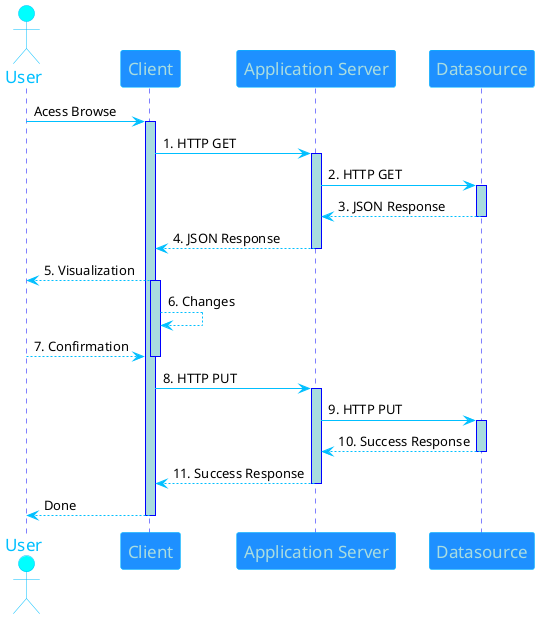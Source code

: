 @startuml
'skinparam backgroundColor #EEEBDC
'skinparam handwritten true

skinparam sequence{
    ArrowColor DeepSkyBlue
    ActorBorderColor DeepSkyBlue
    LifeLineBorderColor blue
    LifeLineBackgroundColor #A9DCDF
    
    ParticipantBorderColor DeepSkyBlue
    ParticipantBackgroundColor DodgerBlue
    ParticipantFontName Impact
    ParticipantFontSize 17
    ParticipantFontColor #A9DCDF
    
    ActorBackgroundColor aqua
    ActorFontColor DeepSkyBlue
    ActorFontSize 17
    ActorFontName Aapex
}

actor User as U
participant "Client" as A
participant "Application Server" as B
participant "Datasource" as C

U -> A: Acess Browse
activate A

A -> B: 1. HTTP GET
activate B

B -> C: 2. HTTP GET
activate C

C --> B: 3. JSON Response
deactivate C

B --> A: 4. JSON Response
deactivate B

A --> U: 5. Visualization
activate A

A --> A: 6. Changes

U --> A: 7. Confirmation
deactivate A

A -> B: 8. HTTP PUT
activate B

B -> C: 9. HTTP PUT
activate C

C --> B: 10. Success Response
deactivate C

B --> A: 11. Success Response
deactivate B

A --> U: Done
deactivate A
@enduml